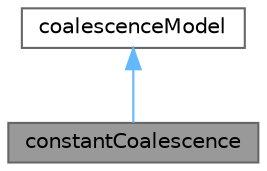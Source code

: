 digraph "constantCoalescence"
{
 // LATEX_PDF_SIZE
  bgcolor="transparent";
  edge [fontname=Helvetica,fontsize=10,labelfontname=Helvetica,labelfontsize=10];
  node [fontname=Helvetica,fontsize=10,shape=box,height=0.2,width=0.4];
  Node1 [id="Node000001",label="constantCoalescence",height=0.2,width=0.4,color="gray40", fillcolor="grey60", style="filled", fontcolor="black",tooltip="Constant coalescence kernel. Used for verification and validation of the coalescence formulation impl..."];
  Node2 -> Node1 [id="edge1_Node000001_Node000002",dir="back",color="steelblue1",style="solid",tooltip=" "];
  Node2 [id="Node000002",label="coalescenceModel",height=0.2,width=0.4,color="gray40", fillcolor="white", style="filled",URL="$classFoam_1_1diameterModels_1_1coalescenceModel.html",tooltip="Base class for coalescence models."];
}
